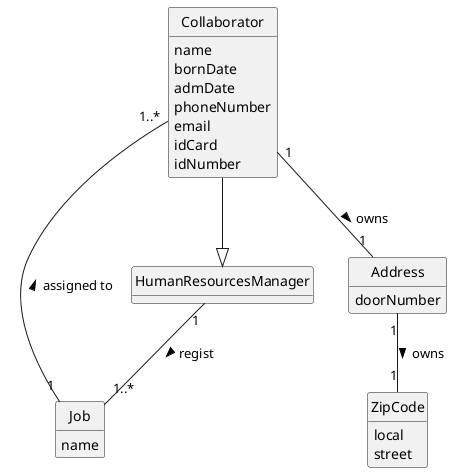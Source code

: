 @startuml
skinparam monochrome true
skinparam packageStyle rectangle
skinparam shadowing false

skinparam classAttributeIconSize 0

hide circle
hide methods

class HumanResourcesManager {}

class Collaborator {
    name
    bornDate
    admDate
    phoneNumber
    email
    idCard
    idNumber
}

class Job {
    name
}

class Address {
    doorNumber
}

class ZipCode {
    local
    street
}


Collaborator --|> HumanResourcesManager
Collaborator "1..*" - "1" Job: assigned to <
HumanResourcesManager "1" -- "1..*" Job : regist >
Collaborator "1" -- "1" Address: owns >
Address "1" -- "1" ZipCode : owns >

@enduml